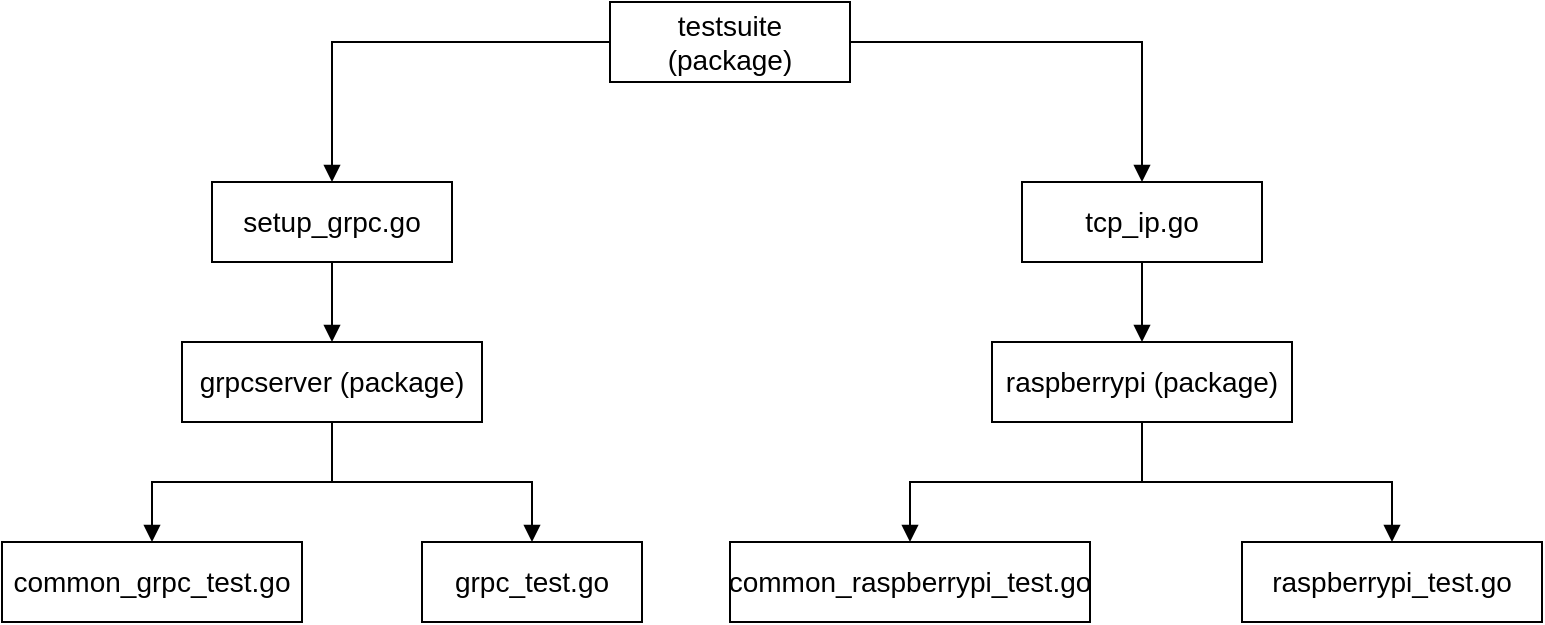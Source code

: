 <mxfile version="26.0.2">
  <diagram name="Page-1" id="0">
    <mxGraphModel dx="1111" dy="677" grid="1" gridSize="10" guides="1" tooltips="1" connect="1" arrows="1" fold="1" page="1" pageScale="1" pageWidth="827" pageHeight="1169" background="#FFFFFF" math="0" shadow="0">
      <root>
        <mxCell id="0" />
        <mxCell id="1" parent="0" />
        <mxCell id="VfW40to4PNZBmBumhW1B-36" value="testsuite (package)" style="rounded=0;whiteSpace=wrap;html=1;strokeColor=#000000;fillColor=none;fontSize=14;" parent="1" vertex="1">
          <mxGeometry x="354" y="60" width="120" height="40" as="geometry" />
        </mxCell>
        <mxCell id="VfW40to4PNZBmBumhW1B-37" value="setup_grpc.go" style="rounded=0;whiteSpace=wrap;html=1;strokeColor=#000000;fillColor=none;fontSize=14;" parent="1" vertex="1">
          <mxGeometry x="155" y="150" width="120" height="40" as="geometry" />
        </mxCell>
        <mxCell id="VfW40to4PNZBmBumhW1B-38" style="edgeStyle=orthogonalEdgeStyle;rounded=0;html=1;endArrow=block;fontSize=14;" parent="1" source="VfW40to4PNZBmBumhW1B-36" target="VfW40to4PNZBmBumhW1B-37" edge="1">
          <mxGeometry relative="1" as="geometry" />
        </mxCell>
        <mxCell id="VfW40to4PNZBmBumhW1B-39" value="tcp_ip.go" style="rounded=0;whiteSpace=wrap;html=1;strokeColor=#000000;fillColor=none;fontSize=14;" parent="1" vertex="1">
          <mxGeometry x="560" y="150" width="120" height="40" as="geometry" />
        </mxCell>
        <mxCell id="VfW40to4PNZBmBumhW1B-40" style="edgeStyle=orthogonalEdgeStyle;rounded=0;html=1;endArrow=block;fontSize=14;" parent="1" source="VfW40to4PNZBmBumhW1B-36" target="VfW40to4PNZBmBumhW1B-39" edge="1">
          <mxGeometry relative="1" as="geometry" />
        </mxCell>
        <mxCell id="VfW40to4PNZBmBumhW1B-41" value="grpcserver (package)" style="rounded=0;whiteSpace=wrap;html=1;strokeColor=#000000;fillColor=none;fontSize=14;" parent="1" vertex="1">
          <mxGeometry x="140" y="230" width="150" height="40" as="geometry" />
        </mxCell>
        <mxCell id="VfW40to4PNZBmBumhW1B-42" style="edgeStyle=orthogonalEdgeStyle;rounded=0;html=1;endArrow=block;fontSize=14;" parent="1" source="VfW40to4PNZBmBumhW1B-37" target="VfW40to4PNZBmBumhW1B-41" edge="1">
          <mxGeometry relative="1" as="geometry" />
        </mxCell>
        <mxCell id="VfW40to4PNZBmBumhW1B-43" value="common_grpc_test.go" style="rounded=0;whiteSpace=wrap;html=1;strokeColor=#000000;fillColor=none;fontSize=14;" parent="1" vertex="1">
          <mxGeometry x="50" y="330" width="150" height="40" as="geometry" />
        </mxCell>
        <mxCell id="VfW40to4PNZBmBumhW1B-44" style="edgeStyle=orthogonalEdgeStyle;rounded=0;html=1;endArrow=block;fontSize=14;" parent="1" source="VfW40to4PNZBmBumhW1B-41" target="VfW40to4PNZBmBumhW1B-43" edge="1">
          <mxGeometry relative="1" as="geometry" />
        </mxCell>
        <mxCell id="VfW40to4PNZBmBumhW1B-45" value="grpc_test.go" style="rounded=0;whiteSpace=wrap;html=1;strokeColor=#000000;fillColor=none;fontSize=14;" parent="1" vertex="1">
          <mxGeometry x="260" y="330" width="110" height="40" as="geometry" />
        </mxCell>
        <mxCell id="VfW40to4PNZBmBumhW1B-46" style="edgeStyle=orthogonalEdgeStyle;rounded=0;html=1;endArrow=block;fontSize=14;" parent="1" source="VfW40to4PNZBmBumhW1B-41" target="VfW40to4PNZBmBumhW1B-45" edge="1">
          <mxGeometry relative="1" as="geometry" />
        </mxCell>
        <mxCell id="VfW40to4PNZBmBumhW1B-47" value="raspberrypi (package)" style="rounded=0;whiteSpace=wrap;html=1;strokeColor=#000000;fillColor=none;fontSize=14;" parent="1" vertex="1">
          <mxGeometry x="545" y="230" width="150" height="40" as="geometry" />
        </mxCell>
        <mxCell id="VfW40to4PNZBmBumhW1B-48" style="edgeStyle=orthogonalEdgeStyle;rounded=0;html=1;endArrow=block;fontSize=14;" parent="1" source="VfW40to4PNZBmBumhW1B-39" target="VfW40to4PNZBmBumhW1B-47" edge="1">
          <mxGeometry relative="1" as="geometry" />
        </mxCell>
        <mxCell id="VfW40to4PNZBmBumhW1B-49" value="common_raspberrypi_test.go" style="rounded=0;whiteSpace=wrap;html=1;strokeColor=#000000;fillColor=none;fontSize=14;" parent="1" vertex="1">
          <mxGeometry x="414" y="330" width="180" height="40" as="geometry" />
        </mxCell>
        <mxCell id="VfW40to4PNZBmBumhW1B-50" style="edgeStyle=orthogonalEdgeStyle;rounded=0;html=1;endArrow=block;fontSize=14;" parent="1" source="VfW40to4PNZBmBumhW1B-47" target="VfW40to4PNZBmBumhW1B-49" edge="1">
          <mxGeometry relative="1" as="geometry" />
        </mxCell>
        <mxCell id="VfW40to4PNZBmBumhW1B-51" value="raspberrypi_test.go" style="rounded=0;whiteSpace=wrap;html=1;strokeColor=#000000;fillColor=none;fontSize=14;" parent="1" vertex="1">
          <mxGeometry x="670" y="330" width="150" height="40" as="geometry" />
        </mxCell>
        <mxCell id="VfW40to4PNZBmBumhW1B-52" style="edgeStyle=orthogonalEdgeStyle;rounded=0;html=1;endArrow=block;fontSize=14;" parent="1" source="VfW40to4PNZBmBumhW1B-47" target="VfW40to4PNZBmBumhW1B-51" edge="1">
          <mxGeometry relative="1" as="geometry" />
        </mxCell>
      </root>
    </mxGraphModel>
  </diagram>
</mxfile>
